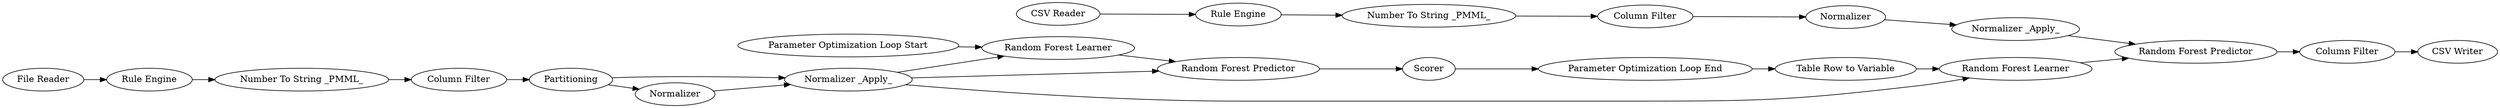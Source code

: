 digraph {
	"6280238526698845101_26" [label="Column Filter"]
	"-4698487743770363646_63" [label="Random Forest Predictor"]
	"-4698487743770363646_65" [label="Parameter Optimization Loop End"]
	"1896292627634680988_56" [label="Normalizer _Apply_"]
	"-4698487743770363646_21" [label="File Reader"]
	"1896292627634680988_55" [label=Normalizer]
	"-4698487743770363646_74" [label="Random Forest Predictor"]
	"-4698487743770363646_62" [label="Parameter Optimization Loop Start"]
	"-4698487743770363646_38" [label="CSV Reader"]
	"-4698487743770363646_41" [label="CSV Writer"]
	"6280238526698845101_23" [label="Rule Engine"]
	"1896292627634680988_76" [label="Number To String _PMML_"]
	"-4698487743770363646_72" [label="Table Row to Variable"]
	"6280238526698845101_56" [label="Normalizer _Apply_"]
	"-4698487743770363646_40" [label="Column Filter"]
	"1896292627634680988_26" [label="Column Filter"]
	"-4698487743770363646_71" [label=Scorer]
	"-4698487743770363646_61" [label="Random Forest Learner"]
	"-4698487743770363646_73" [label="Random Forest Learner"]
	"1896292627634680988_23" [label="Rule Engine"]
	"6280238526698845101_24" [label=Partitioning]
	"6280238526698845101_76" [label="Number To String _PMML_"]
	"6280238526698845101_55" [label=Normalizer]
	"1896292627634680988_55" -> "1896292627634680988_56"
	"-4698487743770363646_40" -> "-4698487743770363646_41"
	"1896292627634680988_26" -> "1896292627634680988_55"
	"6280238526698845101_76" -> "6280238526698845101_26"
	"-4698487743770363646_38" -> "1896292627634680988_23"
	"6280238526698845101_55" -> "6280238526698845101_56"
	"-4698487743770363646_65" -> "-4698487743770363646_72"
	"-4698487743770363646_74" -> "-4698487743770363646_40"
	"-4698487743770363646_21" -> "6280238526698845101_23"
	"6280238526698845101_24" -> "6280238526698845101_55"
	"1896292627634680988_56" -> "-4698487743770363646_74"
	"6280238526698845101_56" -> "-4698487743770363646_63"
	"6280238526698845101_56" -> "-4698487743770363646_61"
	"-4698487743770363646_72" -> "-4698487743770363646_73"
	"6280238526698845101_26" -> "6280238526698845101_24"
	"6280238526698845101_24" -> "6280238526698845101_56"
	"-4698487743770363646_62" -> "-4698487743770363646_61"
	"-4698487743770363646_63" -> "-4698487743770363646_71"
	"1896292627634680988_76" -> "1896292627634680988_26"
	"1896292627634680988_23" -> "1896292627634680988_76"
	"6280238526698845101_23" -> "6280238526698845101_76"
	"-4698487743770363646_73" -> "-4698487743770363646_74"
	"-4698487743770363646_71" -> "-4698487743770363646_65"
	"-4698487743770363646_61" -> "-4698487743770363646_63"
	"6280238526698845101_56" -> "-4698487743770363646_73"
	rankdir=LR
}
